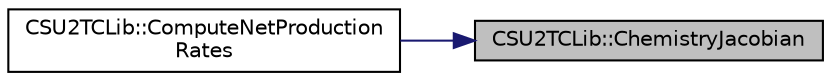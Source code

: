 digraph "CSU2TCLib::ChemistryJacobian"
{
 // LATEX_PDF_SIZE
  edge [fontname="Helvetica",fontsize="10",labelfontname="Helvetica",labelfontsize="10"];
  node [fontname="Helvetica",fontsize="10",shape=record];
  rankdir="RL";
  Node1 [label="CSU2TCLib::ChemistryJacobian",height=0.2,width=0.4,color="black", fillcolor="grey75", style="filled", fontcolor="black",tooltip="Compute chemical source term jacobian."];
  Node1 -> Node2 [dir="back",color="midnightblue",fontsize="10",style="solid",fontname="Helvetica"];
  Node2 [label="CSU2TCLib::ComputeNetProduction\lRates",height=0.2,width=0.4,color="black", fillcolor="white", style="filled",URL="$classCSU2TCLib.html#af4fe0412ab30010c8c3a1345065341c1",tooltip="Compute species net production rates."];
}
